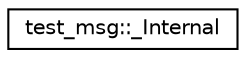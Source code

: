 digraph "Graphical Class Hierarchy"
{
 // LATEX_PDF_SIZE
  edge [fontname="Helvetica",fontsize="10",labelfontname="Helvetica",labelfontsize="10"];
  node [fontname="Helvetica",fontsize="10",shape=record];
  rankdir="LR";
  Node0 [label="test_msg::_Internal",height=0.2,width=0.4,color="black", fillcolor="white", style="filled",URL="$classtest__msg_1_1__Internal.html",tooltip=" "];
}
